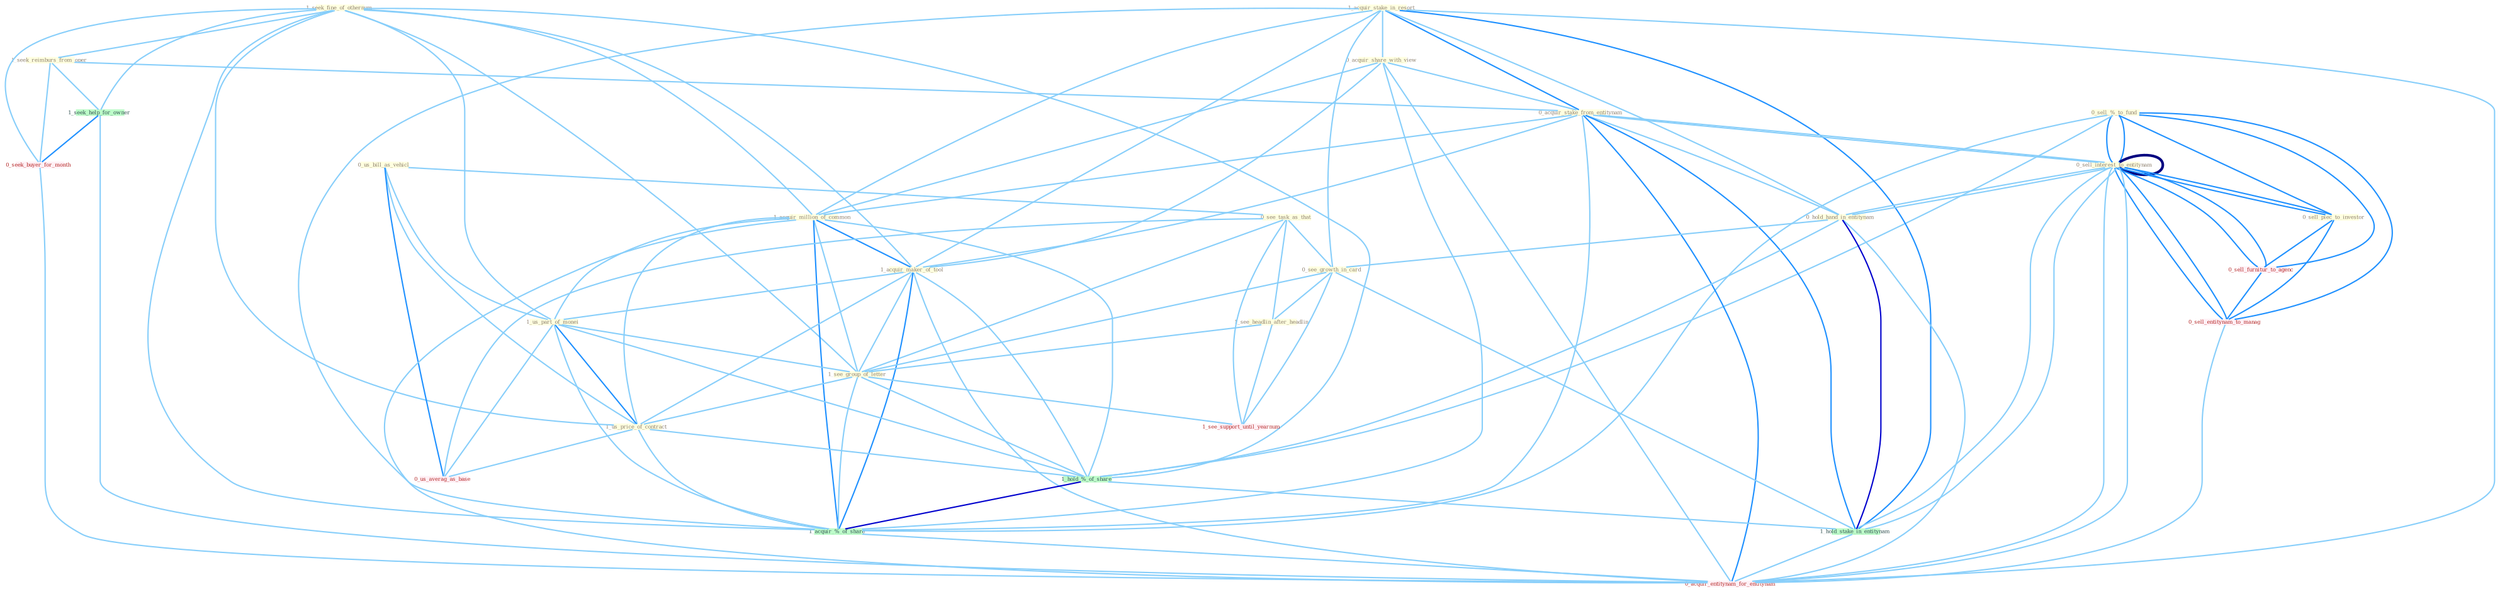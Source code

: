 Graph G{ 
    node
    [shape=polygon,style=filled,width=.5,height=.06,color="#BDFCC9",fixedsize=true,fontsize=4,
    fontcolor="#2f4f4f"];
    {node
    [color="#ffffe0", fontcolor="#8b7d6b"] "1_seek_fine_of_othernum " "0_sell_%_to_fund " "0_us_bill_as_vehicl " "1_seek_reimburs_from_oper " "1_acquir_stake_in_resort " "0_acquir_share_with_view " "0_acquir_stake_from_entitynam " "1_acquir_million_of_common " "0_sell_interest_to_entitynam " "0_see_task_as_that " "0_sell_interest_to_entitynam " "0_hold_hand_in_entitynam " "1_acquir_maker_of_tool " "0_see_growth_in_card " "1_see_headlin_after_headlin " "0_sell_piec_to_investor " "1_us_part_of_monei " "1_see_group_of_letter " "1_us_price_of_contract "}
{node [color="#fff0f5", fontcolor="#b22222"] "0_seek_buyer_for_month " "1_see_support_until_yearnum " "0_sell_furnitur_to_agenc " "0_us_averag_as_base " "0_sell_entitynam_to_manag " "0_acquir_entitynam_for_entitynam "}
edge [color="#B0E2FF"];

	"1_seek_fine_of_othernum " -- "1_seek_reimburs_from_oper " [w="1", color="#87cefa" ];
	"1_seek_fine_of_othernum " -- "1_acquir_million_of_common " [w="1", color="#87cefa" ];
	"1_seek_fine_of_othernum " -- "1_acquir_maker_of_tool " [w="1", color="#87cefa" ];
	"1_seek_fine_of_othernum " -- "1_us_part_of_monei " [w="1", color="#87cefa" ];
	"1_seek_fine_of_othernum " -- "1_see_group_of_letter " [w="1", color="#87cefa" ];
	"1_seek_fine_of_othernum " -- "1_us_price_of_contract " [w="1", color="#87cefa" ];
	"1_seek_fine_of_othernum " -- "1_hold_%_of_share " [w="1", color="#87cefa" ];
	"1_seek_fine_of_othernum " -- "1_seek_help_for_owner " [w="1", color="#87cefa" ];
	"1_seek_fine_of_othernum " -- "0_seek_buyer_for_month " [w="1", color="#87cefa" ];
	"1_seek_fine_of_othernum " -- "1_acquir_%_of_share " [w="1", color="#87cefa" ];
	"0_sell_%_to_fund " -- "0_sell_interest_to_entitynam " [w="2", color="#1e90ff" , len=0.8];
	"0_sell_%_to_fund " -- "0_sell_interest_to_entitynam " [w="2", color="#1e90ff" , len=0.8];
	"0_sell_%_to_fund " -- "0_sell_piec_to_investor " [w="2", color="#1e90ff" , len=0.8];
	"0_sell_%_to_fund " -- "1_hold_%_of_share " [w="1", color="#87cefa" ];
	"0_sell_%_to_fund " -- "1_acquir_%_of_share " [w="1", color="#87cefa" ];
	"0_sell_%_to_fund " -- "0_sell_furnitur_to_agenc " [w="2", color="#1e90ff" , len=0.8];
	"0_sell_%_to_fund " -- "0_sell_entitynam_to_manag " [w="2", color="#1e90ff" , len=0.8];
	"0_us_bill_as_vehicl " -- "0_see_task_as_that " [w="1", color="#87cefa" ];
	"0_us_bill_as_vehicl " -- "1_us_part_of_monei " [w="1", color="#87cefa" ];
	"0_us_bill_as_vehicl " -- "1_us_price_of_contract " [w="1", color="#87cefa" ];
	"0_us_bill_as_vehicl " -- "0_us_averag_as_base " [w="2", color="#1e90ff" , len=0.8];
	"1_seek_reimburs_from_oper " -- "0_acquir_stake_from_entitynam " [w="1", color="#87cefa" ];
	"1_seek_reimburs_from_oper " -- "1_seek_help_for_owner " [w="1", color="#87cefa" ];
	"1_seek_reimburs_from_oper " -- "0_seek_buyer_for_month " [w="1", color="#87cefa" ];
	"1_acquir_stake_in_resort " -- "0_acquir_share_with_view " [w="1", color="#87cefa" ];
	"1_acquir_stake_in_resort " -- "0_acquir_stake_from_entitynam " [w="2", color="#1e90ff" , len=0.8];
	"1_acquir_stake_in_resort " -- "1_acquir_million_of_common " [w="1", color="#87cefa" ];
	"1_acquir_stake_in_resort " -- "0_hold_hand_in_entitynam " [w="1", color="#87cefa" ];
	"1_acquir_stake_in_resort " -- "1_acquir_maker_of_tool " [w="1", color="#87cefa" ];
	"1_acquir_stake_in_resort " -- "0_see_growth_in_card " [w="1", color="#87cefa" ];
	"1_acquir_stake_in_resort " -- "1_hold_stake_in_entitynam " [w="2", color="#1e90ff" , len=0.8];
	"1_acquir_stake_in_resort " -- "1_acquir_%_of_share " [w="1", color="#87cefa" ];
	"1_acquir_stake_in_resort " -- "0_acquir_entitynam_for_entitynam " [w="1", color="#87cefa" ];
	"0_acquir_share_with_view " -- "0_acquir_stake_from_entitynam " [w="1", color="#87cefa" ];
	"0_acquir_share_with_view " -- "1_acquir_million_of_common " [w="1", color="#87cefa" ];
	"0_acquir_share_with_view " -- "1_acquir_maker_of_tool " [w="1", color="#87cefa" ];
	"0_acquir_share_with_view " -- "1_acquir_%_of_share " [w="1", color="#87cefa" ];
	"0_acquir_share_with_view " -- "0_acquir_entitynam_for_entitynam " [w="1", color="#87cefa" ];
	"0_acquir_stake_from_entitynam " -- "1_acquir_million_of_common " [w="1", color="#87cefa" ];
	"0_acquir_stake_from_entitynam " -- "0_sell_interest_to_entitynam " [w="1", color="#87cefa" ];
	"0_acquir_stake_from_entitynam " -- "0_sell_interest_to_entitynam " [w="1", color="#87cefa" ];
	"0_acquir_stake_from_entitynam " -- "0_hold_hand_in_entitynam " [w="1", color="#87cefa" ];
	"0_acquir_stake_from_entitynam " -- "1_acquir_maker_of_tool " [w="1", color="#87cefa" ];
	"0_acquir_stake_from_entitynam " -- "1_hold_stake_in_entitynam " [w="2", color="#1e90ff" , len=0.8];
	"0_acquir_stake_from_entitynam " -- "1_acquir_%_of_share " [w="1", color="#87cefa" ];
	"0_acquir_stake_from_entitynam " -- "0_acquir_entitynam_for_entitynam " [w="2", color="#1e90ff" , len=0.8];
	"1_acquir_million_of_common " -- "1_acquir_maker_of_tool " [w="2", color="#1e90ff" , len=0.8];
	"1_acquir_million_of_common " -- "1_us_part_of_monei " [w="1", color="#87cefa" ];
	"1_acquir_million_of_common " -- "1_see_group_of_letter " [w="1", color="#87cefa" ];
	"1_acquir_million_of_common " -- "1_us_price_of_contract " [w="1", color="#87cefa" ];
	"1_acquir_million_of_common " -- "1_hold_%_of_share " [w="1", color="#87cefa" ];
	"1_acquir_million_of_common " -- "1_acquir_%_of_share " [w="2", color="#1e90ff" , len=0.8];
	"1_acquir_million_of_common " -- "0_acquir_entitynam_for_entitynam " [w="1", color="#87cefa" ];
	"0_sell_interest_to_entitynam " -- "0_sell_interest_to_entitynam " [w="4", style=bold, color="#000080", len=0.4];
	"0_sell_interest_to_entitynam " -- "0_hold_hand_in_entitynam " [w="1", color="#87cefa" ];
	"0_sell_interest_to_entitynam " -- "0_sell_piec_to_investor " [w="2", color="#1e90ff" , len=0.8];
	"0_sell_interest_to_entitynam " -- "1_hold_stake_in_entitynam " [w="1", color="#87cefa" ];
	"0_sell_interest_to_entitynam " -- "0_sell_furnitur_to_agenc " [w="2", color="#1e90ff" , len=0.8];
	"0_sell_interest_to_entitynam " -- "0_sell_entitynam_to_manag " [w="2", color="#1e90ff" , len=0.8];
	"0_sell_interest_to_entitynam " -- "0_acquir_entitynam_for_entitynam " [w="1", color="#87cefa" ];
	"0_see_task_as_that " -- "0_see_growth_in_card " [w="1", color="#87cefa" ];
	"0_see_task_as_that " -- "1_see_headlin_after_headlin " [w="1", color="#87cefa" ];
	"0_see_task_as_that " -- "1_see_group_of_letter " [w="1", color="#87cefa" ];
	"0_see_task_as_that " -- "1_see_support_until_yearnum " [w="1", color="#87cefa" ];
	"0_see_task_as_that " -- "0_us_averag_as_base " [w="1", color="#87cefa" ];
	"0_sell_interest_to_entitynam " -- "0_hold_hand_in_entitynam " [w="1", color="#87cefa" ];
	"0_sell_interest_to_entitynam " -- "0_sell_piec_to_investor " [w="2", color="#1e90ff" , len=0.8];
	"0_sell_interest_to_entitynam " -- "1_hold_stake_in_entitynam " [w="1", color="#87cefa" ];
	"0_sell_interest_to_entitynam " -- "0_sell_furnitur_to_agenc " [w="2", color="#1e90ff" , len=0.8];
	"0_sell_interest_to_entitynam " -- "0_sell_entitynam_to_manag " [w="2", color="#1e90ff" , len=0.8];
	"0_sell_interest_to_entitynam " -- "0_acquir_entitynam_for_entitynam " [w="1", color="#87cefa" ];
	"0_hold_hand_in_entitynam " -- "0_see_growth_in_card " [w="1", color="#87cefa" ];
	"0_hold_hand_in_entitynam " -- "1_hold_%_of_share " [w="1", color="#87cefa" ];
	"0_hold_hand_in_entitynam " -- "1_hold_stake_in_entitynam " [w="3", color="#0000cd" , len=0.6];
	"0_hold_hand_in_entitynam " -- "0_acquir_entitynam_for_entitynam " [w="1", color="#87cefa" ];
	"1_acquir_maker_of_tool " -- "1_us_part_of_monei " [w="1", color="#87cefa" ];
	"1_acquir_maker_of_tool " -- "1_see_group_of_letter " [w="1", color="#87cefa" ];
	"1_acquir_maker_of_tool " -- "1_us_price_of_contract " [w="1", color="#87cefa" ];
	"1_acquir_maker_of_tool " -- "1_hold_%_of_share " [w="1", color="#87cefa" ];
	"1_acquir_maker_of_tool " -- "1_acquir_%_of_share " [w="2", color="#1e90ff" , len=0.8];
	"1_acquir_maker_of_tool " -- "0_acquir_entitynam_for_entitynam " [w="1", color="#87cefa" ];
	"0_see_growth_in_card " -- "1_see_headlin_after_headlin " [w="1", color="#87cefa" ];
	"0_see_growth_in_card " -- "1_see_group_of_letter " [w="1", color="#87cefa" ];
	"0_see_growth_in_card " -- "1_hold_stake_in_entitynam " [w="1", color="#87cefa" ];
	"0_see_growth_in_card " -- "1_see_support_until_yearnum " [w="1", color="#87cefa" ];
	"1_see_headlin_after_headlin " -- "1_see_group_of_letter " [w="1", color="#87cefa" ];
	"1_see_headlin_after_headlin " -- "1_see_support_until_yearnum " [w="1", color="#87cefa" ];
	"0_sell_piec_to_investor " -- "0_sell_furnitur_to_agenc " [w="2", color="#1e90ff" , len=0.8];
	"0_sell_piec_to_investor " -- "0_sell_entitynam_to_manag " [w="2", color="#1e90ff" , len=0.8];
	"1_us_part_of_monei " -- "1_see_group_of_letter " [w="1", color="#87cefa" ];
	"1_us_part_of_monei " -- "1_us_price_of_contract " [w="2", color="#1e90ff" , len=0.8];
	"1_us_part_of_monei " -- "1_hold_%_of_share " [w="1", color="#87cefa" ];
	"1_us_part_of_monei " -- "1_acquir_%_of_share " [w="1", color="#87cefa" ];
	"1_us_part_of_monei " -- "0_us_averag_as_base " [w="1", color="#87cefa" ];
	"1_see_group_of_letter " -- "1_us_price_of_contract " [w="1", color="#87cefa" ];
	"1_see_group_of_letter " -- "1_hold_%_of_share " [w="1", color="#87cefa" ];
	"1_see_group_of_letter " -- "1_acquir_%_of_share " [w="1", color="#87cefa" ];
	"1_see_group_of_letter " -- "1_see_support_until_yearnum " [w="1", color="#87cefa" ];
	"1_us_price_of_contract " -- "1_hold_%_of_share " [w="1", color="#87cefa" ];
	"1_us_price_of_contract " -- "1_acquir_%_of_share " [w="1", color="#87cefa" ];
	"1_us_price_of_contract " -- "0_us_averag_as_base " [w="1", color="#87cefa" ];
	"1_hold_%_of_share " -- "1_hold_stake_in_entitynam " [w="1", color="#87cefa" ];
	"1_hold_%_of_share " -- "1_acquir_%_of_share " [w="3", color="#0000cd" , len=0.6];
	"1_hold_stake_in_entitynam " -- "0_acquir_entitynam_for_entitynam " [w="1", color="#87cefa" ];
	"1_seek_help_for_owner " -- "0_seek_buyer_for_month " [w="2", color="#1e90ff" , len=0.8];
	"1_seek_help_for_owner " -- "0_acquir_entitynam_for_entitynam " [w="1", color="#87cefa" ];
	"0_seek_buyer_for_month " -- "0_acquir_entitynam_for_entitynam " [w="1", color="#87cefa" ];
	"1_acquir_%_of_share " -- "0_acquir_entitynam_for_entitynam " [w="1", color="#87cefa" ];
	"0_sell_furnitur_to_agenc " -- "0_sell_entitynam_to_manag " [w="2", color="#1e90ff" , len=0.8];
	"0_sell_entitynam_to_manag " -- "0_acquir_entitynam_for_entitynam " [w="1", color="#87cefa" ];
}